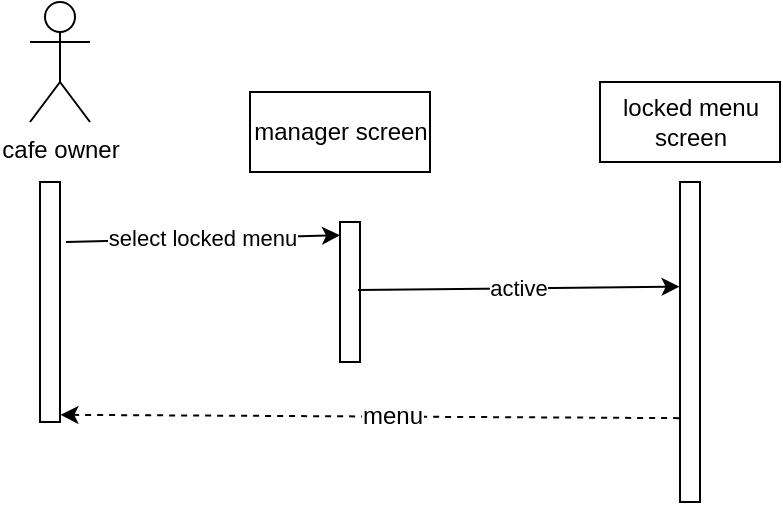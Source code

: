 <mxfile version="12.3.9" type="device" pages="1"><diagram id="TD4gFjdXSzJgCvq3l-yR" name="Page-1"><mxGraphModel dx="1038" dy="531" grid="1" gridSize="10" guides="1" tooltips="1" connect="1" arrows="1" fold="1" page="1" pageScale="1" pageWidth="850" pageHeight="1100" math="0" shadow="0"><root><mxCell id="0"/><mxCell id="1" parent="0"/><mxCell id="vnvvTWvXNKZ0RgH1lGdR-1" value="cafe owner" style="shape=umlActor;verticalLabelPosition=bottom;labelBackgroundColor=#ffffff;verticalAlign=top;html=1;outlineConnect=0;" vertex="1" parent="1"><mxGeometry x="230" y="60" width="30" height="60" as="geometry"/></mxCell><mxCell id="vnvvTWvXNKZ0RgH1lGdR-2" value="" style="html=1;points=[];perimeter=orthogonalPerimeter;" vertex="1" parent="1"><mxGeometry x="235" y="150" width="10" height="120" as="geometry"/></mxCell><mxCell id="vnvvTWvXNKZ0RgH1lGdR-3" value="" style="html=1;points=[];perimeter=orthogonalPerimeter;" vertex="1" parent="1"><mxGeometry x="385" y="170" width="10" height="70" as="geometry"/></mxCell><mxCell id="vnvvTWvXNKZ0RgH1lGdR-4" value="manager screen" style="html=1;" vertex="1" parent="1"><mxGeometry x="340" y="105" width="90" height="40" as="geometry"/></mxCell><mxCell id="vnvvTWvXNKZ0RgH1lGdR-5" value="" style="html=1;points=[];perimeter=orthogonalPerimeter;" vertex="1" parent="1"><mxGeometry x="555" y="150" width="10" height="160" as="geometry"/></mxCell><mxCell id="vnvvTWvXNKZ0RgH1lGdR-6" value="locked menu&lt;br&gt;screen" style="html=1;" vertex="1" parent="1"><mxGeometry x="515" y="100" width="90" height="40" as="geometry"/></mxCell><mxCell id="vnvvTWvXNKZ0RgH1lGdR-7" value="select locked menu" style="endArrow=classic;html=1;entryX=0;entryY=0.095;entryDx=0;entryDy=0;entryPerimeter=0;" edge="1" parent="1" target="vnvvTWvXNKZ0RgH1lGdR-3"><mxGeometry width="50" height="50" relative="1" as="geometry"><mxPoint x="248.0" y="180" as="sourcePoint"/><mxPoint x="315" y="188" as="targetPoint"/></mxGeometry></mxCell><mxCell id="vnvvTWvXNKZ0RgH1lGdR-8" value="active" style="endArrow=classic;html=1;exitX=0.9;exitY=0.486;exitDx=0;exitDy=0;exitPerimeter=0;entryX=-0.02;entryY=0.327;entryDx=0;entryDy=0;entryPerimeter=0;" edge="1" parent="1" target="vnvvTWvXNKZ0RgH1lGdR-5" source="vnvvTWvXNKZ0RgH1lGdR-3"><mxGeometry width="50" height="50" relative="1" as="geometry"><mxPoint x="398.0" y="216" as="sourcePoint"/><mxPoint x="550" y="210" as="targetPoint"/></mxGeometry></mxCell><mxCell id="vnvvTWvXNKZ0RgH1lGdR-10" value="" style="endArrow=none;dashed=1;html=1;startArrow=classic;startFill=1;exitX=1.02;exitY=0.97;exitDx=0;exitDy=0;exitPerimeter=0;entryX=0.14;entryY=0.738;entryDx=0;entryDy=0;entryPerimeter=0;" edge="1" parent="1" source="vnvvTWvXNKZ0RgH1lGdR-2" target="vnvvTWvXNKZ0RgH1lGdR-5"><mxGeometry width="50" height="50" relative="1" as="geometry"><mxPoint x="220" y="420" as="sourcePoint"/><mxPoint x="550" y="250" as="targetPoint"/></mxGeometry></mxCell><mxCell id="vnvvTWvXNKZ0RgH1lGdR-11" value="menu" style="text;html=1;align=center;verticalAlign=middle;resizable=0;points=[];;labelBackgroundColor=#ffffff;" vertex="1" connectable="0" parent="vnvvTWvXNKZ0RgH1lGdR-10"><mxGeometry x="0.066" y="1" relative="1" as="geometry"><mxPoint as="offset"/></mxGeometry></mxCell></root></mxGraphModel></diagram></mxfile>